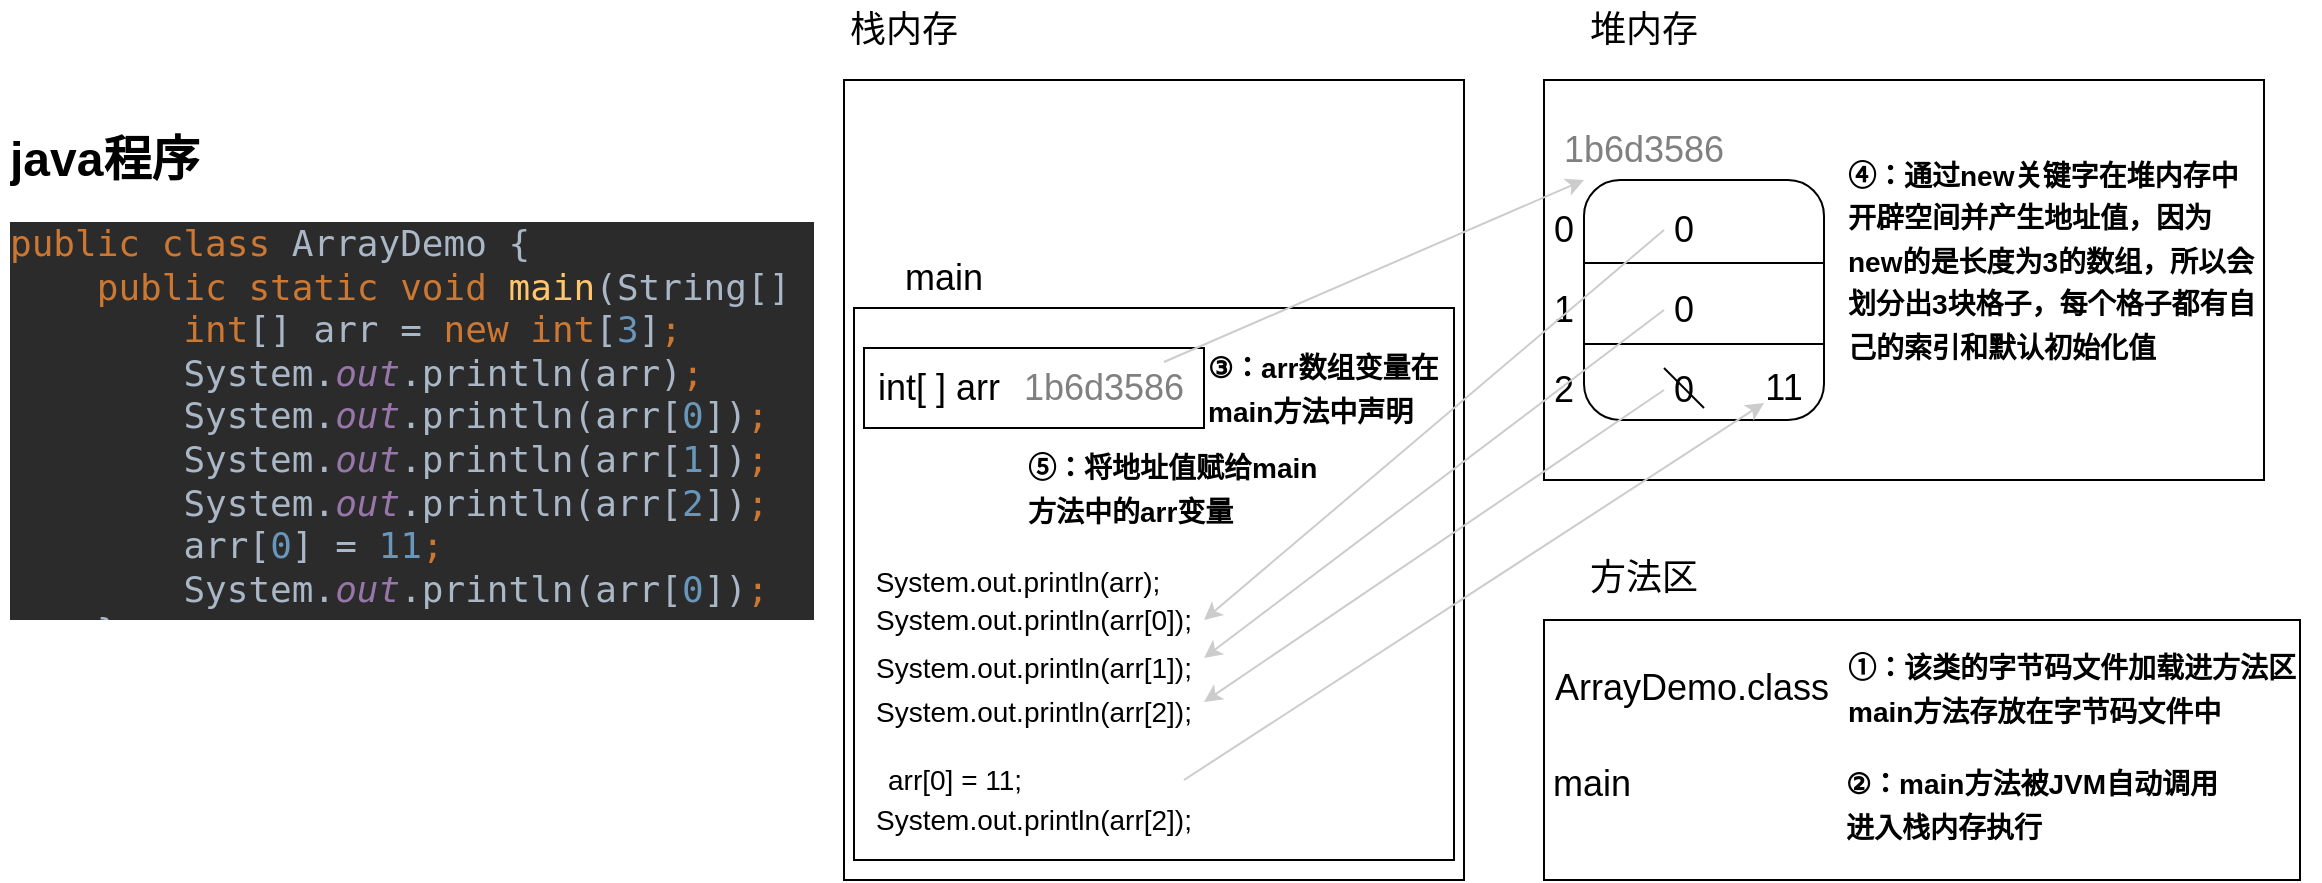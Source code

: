 <mxfile version="18.0.6" type="device"><diagram id="VHc-EmvWU9STBVbPcdpj" name="第 1 页"><mxGraphModel dx="1344" dy="891" grid="1" gridSize="10" guides="1" tooltips="1" connect="1" arrows="1" fold="1" page="1" pageScale="1" pageWidth="1169" pageHeight="1654" math="0" shadow="0"><root><mxCell id="0"/><mxCell id="1" parent="0"/><mxCell id="bOO3c0HOQjAMvqJF1Bze-1" value="" style="rounded=0;whiteSpace=wrap;html=1;" parent="1" vertex="1"><mxGeometry x="422" y="120" width="310" height="400" as="geometry"/></mxCell><mxCell id="bOO3c0HOQjAMvqJF1Bze-2" value="" style="rounded=0;whiteSpace=wrap;html=1;" parent="1" vertex="1"><mxGeometry x="772" y="120" width="360" height="200" as="geometry"/></mxCell><mxCell id="bOO3c0HOQjAMvqJF1Bze-3" value="" style="rounded=0;whiteSpace=wrap;html=1;" parent="1" vertex="1"><mxGeometry x="772" y="390" width="378" height="130" as="geometry"/></mxCell><mxCell id="bOO3c0HOQjAMvqJF1Bze-4" value="&lt;h1&gt;java程序&lt;/h1&gt;&lt;pre style=&quot;background-color: rgb(43, 43, 43); color: rgb(169, 183, 198); font-family: &amp;quot;JetBrains Mono&amp;quot;, monospace;&quot;&gt;&lt;font style=&quot;font-size: 18px;&quot;&gt;&lt;span style=&quot;color: rgb(204, 120, 50);&quot;&gt;public class &lt;/span&gt;ArrayDemo {&lt;br&gt;    &lt;span style=&quot;color: rgb(204, 120, 50);&quot;&gt;public static void &lt;/span&gt;&lt;span style=&quot;color: rgb(255, 198, 109);&quot;&gt;main&lt;/span&gt;(String[] args) {&lt;br&gt;        &lt;span style=&quot;color: rgb(204, 120, 50);&quot;&gt;int&lt;/span&gt;[] arr = &lt;span style=&quot;color: rgb(204, 120, 50);&quot;&gt;new int&lt;/span&gt;[&lt;span style=&quot;color: rgb(104, 151, 187);&quot;&gt;3&lt;/span&gt;]&lt;span style=&quot;color: rgb(204, 120, 50);&quot;&gt;;&lt;br&gt;&lt;/span&gt;&lt;span style=&quot;color: rgb(204, 120, 50);&quot;&gt;        &lt;/span&gt;System.&lt;span style=&quot;color: rgb(152, 118, 170); font-style: italic;&quot;&gt;out&lt;/span&gt;.println(arr)&lt;span style=&quot;color: rgb(204, 120, 50);&quot;&gt;;&lt;br&gt;&lt;/span&gt;&lt;span style=&quot;color: rgb(204, 120, 50);&quot;&gt;        &lt;/span&gt;System.&lt;span style=&quot;color: rgb(152, 118, 170); font-style: italic;&quot;&gt;out&lt;/span&gt;.println(arr[&lt;span style=&quot;color: rgb(104, 151, 187);&quot;&gt;0&lt;/span&gt;])&lt;span style=&quot;color: rgb(204, 120, 50);&quot;&gt;;&lt;br&gt;&lt;/span&gt;&lt;span style=&quot;color: rgb(204, 120, 50);&quot;&gt;        &lt;/span&gt;System.&lt;span style=&quot;color: rgb(152, 118, 170); font-style: italic;&quot;&gt;out&lt;/span&gt;.println(arr[&lt;span style=&quot;color: rgb(104, 151, 187);&quot;&gt;1&lt;/span&gt;])&lt;span style=&quot;color: rgb(204, 120, 50);&quot;&gt;;&lt;br&gt;&lt;/span&gt;&lt;span style=&quot;color: rgb(204, 120, 50);&quot;&gt;        &lt;/span&gt;System.&lt;span style=&quot;color: rgb(152, 118, 170); font-style: italic;&quot;&gt;out&lt;/span&gt;.println(arr[&lt;span style=&quot;color: rgb(104, 151, 187);&quot;&gt;2&lt;/span&gt;])&lt;span style=&quot;color: rgb(204, 120, 50);&quot;&gt;;&lt;br&gt;&lt;/span&gt;&lt;span style=&quot;color: rgb(204, 120, 50);&quot;&gt;        &lt;/span&gt;arr[&lt;span style=&quot;color: rgb(104, 151, 187);&quot;&gt;0&lt;/span&gt;] = &lt;span style=&quot;color: rgb(104, 151, 187);&quot;&gt;11&lt;/span&gt;&lt;span style=&quot;color: rgb(204, 120, 50);&quot;&gt;;&lt;br&gt;&lt;/span&gt;&lt;span style=&quot;color: rgb(204, 120, 50);&quot;&gt;        &lt;/span&gt;System.&lt;span style=&quot;color: rgb(152, 118, 170); font-style: italic;&quot;&gt;out&lt;/span&gt;.println(arr[&lt;span style=&quot;color: rgb(104, 151, 187);&quot;&gt;0&lt;/span&gt;])&lt;span style=&quot;color: rgb(204, 120, 50);&quot;&gt;;&lt;br&gt;&lt;/span&gt;&lt;span style=&quot;color: rgb(204, 120, 50);&quot;&gt;    &lt;/span&gt;}&lt;br&gt;}&lt;/font&gt;&lt;/pre&gt;" style="text;html=1;strokeColor=none;fillColor=none;spacing=5;spacingTop=-20;whiteSpace=wrap;overflow=hidden;rounded=0;" parent="1" vertex="1"><mxGeometry y="140" width="410" height="250" as="geometry"/></mxCell><mxCell id="bOO3c0HOQjAMvqJF1Bze-6" value="ArrayDemo.class" style="text;html=1;strokeColor=none;fillColor=none;align=center;verticalAlign=middle;whiteSpace=wrap;rounded=0;fontSize=18;" parent="1" vertex="1"><mxGeometry x="772" y="409" width="148" height="30" as="geometry"/></mxCell><mxCell id="bOO3c0HOQjAMvqJF1Bze-7" value="main" style="text;html=1;strokeColor=none;fillColor=none;align=center;verticalAlign=middle;whiteSpace=wrap;rounded=0;fontSize=18;" parent="1" vertex="1"><mxGeometry x="772" y="457" width="48" height="30" as="geometry"/></mxCell><mxCell id="bOO3c0HOQjAMvqJF1Bze-9" value="&lt;font style=&quot;font-size: 14px;&quot;&gt;&lt;b&gt;①：该类的字节码文件加载进方法区&lt;br&gt;&lt;/b&gt;&lt;/font&gt;&lt;div style=&quot;text-align: left;&quot;&gt;&lt;span style=&quot;background-color: initial;&quot;&gt;&lt;font style=&quot;font-size: 14px;&quot;&gt;&lt;b&gt;main方法存放在字节码文件中&lt;/b&gt;&lt;/font&gt;&lt;/span&gt;&lt;/div&gt;" style="text;html=1;strokeColor=none;fillColor=none;align=center;verticalAlign=middle;whiteSpace=wrap;rounded=0;fontSize=18;" parent="1" vertex="1"><mxGeometry x="912" y="399" width="248" height="50" as="geometry"/></mxCell><mxCell id="bOO3c0HOQjAMvqJF1Bze-10" value="&lt;font style=&quot;font-size: 14px;&quot;&gt;&lt;b&gt;②：main方法被JVM自动调用&lt;br&gt;&lt;/b&gt;&lt;/font&gt;&lt;div style=&quot;text-align: left;&quot;&gt;&lt;span style=&quot;background-color: initial;&quot;&gt;&lt;font style=&quot;font-size: 14px;&quot;&gt;&lt;b&gt;进入栈内存执行&lt;/b&gt;&lt;/font&gt;&lt;/span&gt;&lt;/div&gt;" style="text;html=1;strokeColor=none;fillColor=none;align=center;verticalAlign=middle;whiteSpace=wrap;rounded=0;fontSize=18;" parent="1" vertex="1"><mxGeometry x="892" y="457" width="248" height="50" as="geometry"/></mxCell><mxCell id="bOO3c0HOQjAMvqJF1Bze-11" value="" style="rounded=0;whiteSpace=wrap;html=1;fontSize=18;" parent="1" vertex="1"><mxGeometry x="427" y="234" width="300" height="276" as="geometry"/></mxCell><mxCell id="bOO3c0HOQjAMvqJF1Bze-12" value="main" style="text;html=1;strokeColor=none;fillColor=none;align=center;verticalAlign=middle;whiteSpace=wrap;rounded=0;fontSize=18;" parent="1" vertex="1"><mxGeometry x="442" y="204" width="60" height="30" as="geometry"/></mxCell><mxCell id="bOO3c0HOQjAMvqJF1Bze-13" value="" style="rounded=0;whiteSpace=wrap;html=1;fontSize=18;align=center;" parent="1" vertex="1"><mxGeometry x="432" y="254" width="170" height="40" as="geometry"/></mxCell><mxCell id="bOO3c0HOQjAMvqJF1Bze-14" value="int[ ] arr&amp;nbsp;" style="text;html=1;strokeColor=none;fillColor=none;align=center;verticalAlign=middle;whiteSpace=wrap;rounded=0;fontSize=18;" parent="1" vertex="1"><mxGeometry x="432" y="259" width="80" height="30" as="geometry"/></mxCell><mxCell id="bOO3c0HOQjAMvqJF1Bze-16" value="&lt;font style=&quot;font-size: 14px;&quot;&gt;&lt;b&gt;③：arr数组变量在main方法中声明&lt;/b&gt;&lt;/font&gt;" style="text;html=1;strokeColor=none;fillColor=none;align=left;verticalAlign=middle;whiteSpace=wrap;rounded=0;fontSize=18;" parent="1" vertex="1"><mxGeometry x="602" y="254" width="120" height="40" as="geometry"/></mxCell><mxCell id="bOO3c0HOQjAMvqJF1Bze-17" value="" style="rounded=1;whiteSpace=wrap;html=1;fontSize=18;" parent="1" vertex="1"><mxGeometry x="792" y="170" width="120" height="120" as="geometry"/></mxCell><mxCell id="bOO3c0HOQjAMvqJF1Bze-20" value="" style="endArrow=none;html=1;rounded=0;fontSize=18;entryX=1;entryY=0.75;entryDx=0;entryDy=0;exitX=0;exitY=0.75;exitDx=0;exitDy=0;" parent="1" edge="1"><mxGeometry width="50" height="50" relative="1" as="geometry"><mxPoint x="792" y="252" as="sourcePoint"/><mxPoint x="912" y="252" as="targetPoint"/></mxGeometry></mxCell><mxCell id="bOO3c0HOQjAMvqJF1Bze-21" value="" style="endArrow=none;html=1;rounded=0;fontSize=18;entryX=1;entryY=0.75;entryDx=0;entryDy=0;exitX=0;exitY=0.75;exitDx=0;exitDy=0;" parent="1" edge="1"><mxGeometry width="50" height="50" relative="1" as="geometry"><mxPoint x="792" y="211.5" as="sourcePoint"/><mxPoint x="912" y="211.5" as="targetPoint"/></mxGeometry></mxCell><mxCell id="bOO3c0HOQjAMvqJF1Bze-22" value="0" style="text;html=1;strokeColor=none;fillColor=none;align=center;verticalAlign=middle;whiteSpace=wrap;rounded=0;fontSize=18;" parent="1" vertex="1"><mxGeometry x="772" y="180" width="20" height="30" as="geometry"/></mxCell><mxCell id="bOO3c0HOQjAMvqJF1Bze-23" value="1" style="text;html=1;strokeColor=none;fillColor=none;align=center;verticalAlign=middle;whiteSpace=wrap;rounded=0;fontSize=18;" parent="1" vertex="1"><mxGeometry x="772" y="220" width="20" height="30" as="geometry"/></mxCell><mxCell id="bOO3c0HOQjAMvqJF1Bze-24" value="2" style="text;html=1;strokeColor=none;fillColor=none;align=center;verticalAlign=middle;whiteSpace=wrap;rounded=0;fontSize=18;" parent="1" vertex="1"><mxGeometry x="772" y="260" width="20" height="30" as="geometry"/></mxCell><mxCell id="bOO3c0HOQjAMvqJF1Bze-25" value="&lt;font color=&quot;#808080&quot;&gt;1b6d3586&lt;/font&gt;" style="text;html=1;strokeColor=none;fillColor=none;align=center;verticalAlign=middle;whiteSpace=wrap;rounded=0;fontSize=18;" parent="1" vertex="1"><mxGeometry x="792" y="140" width="60" height="30" as="geometry"/></mxCell><mxCell id="bOO3c0HOQjAMvqJF1Bze-26" value="&lt;font style=&quot;font-size: 14px;&quot;&gt;&lt;b&gt;④：通过new关键字在堆内存中开辟空间并产生地址值，因为new的是长度为3的数组，所以会划分出3块格子，每个格子都有自己的索引和默认初始化值&lt;/b&gt;&lt;/font&gt;" style="text;html=1;strokeColor=none;fillColor=none;align=left;verticalAlign=middle;whiteSpace=wrap;rounded=0;fontSize=18;" parent="1" vertex="1"><mxGeometry x="922" y="130" width="210" height="160" as="geometry"/></mxCell><mxCell id="bOO3c0HOQjAMvqJF1Bze-27" value="0" style="text;html=1;strokeColor=none;fillColor=none;align=center;verticalAlign=middle;whiteSpace=wrap;rounded=0;fontSize=18;" parent="1" vertex="1"><mxGeometry x="832" y="180" width="20" height="30" as="geometry"/></mxCell><mxCell id="bOO3c0HOQjAMvqJF1Bze-28" value="0" style="text;html=1;strokeColor=none;fillColor=none;align=center;verticalAlign=middle;whiteSpace=wrap;rounded=0;fontSize=18;" parent="1" vertex="1"><mxGeometry x="832" y="220" width="20" height="30" as="geometry"/></mxCell><mxCell id="bOO3c0HOQjAMvqJF1Bze-29" value="0" style="text;html=1;strokeColor=none;fillColor=none;align=center;verticalAlign=middle;whiteSpace=wrap;rounded=0;fontSize=18;" parent="1" vertex="1"><mxGeometry x="832" y="260" width="20" height="30" as="geometry"/></mxCell><mxCell id="bOO3c0HOQjAMvqJF1Bze-30" value="&lt;font color=&quot;#808080&quot;&gt;1b6d3586&lt;/font&gt;" style="text;html=1;strokeColor=none;fillColor=none;align=center;verticalAlign=middle;whiteSpace=wrap;rounded=0;fontSize=18;" parent="1" vertex="1"><mxGeometry x="522" y="259" width="60" height="30" as="geometry"/></mxCell><mxCell id="bOO3c0HOQjAMvqJF1Bze-31" value="" style="endArrow=classic;html=1;rounded=0;fontSize=14;entryX=0;entryY=1;entryDx=0;entryDy=0;strokeColor=#CCCCCC;" parent="1" source="bOO3c0HOQjAMvqJF1Bze-30" target="bOO3c0HOQjAMvqJF1Bze-25" edge="1"><mxGeometry width="50" height="50" relative="1" as="geometry"><mxPoint x="582" y="380" as="sourcePoint"/><mxPoint x="632" y="330" as="targetPoint"/></mxGeometry></mxCell><mxCell id="bOO3c0HOQjAMvqJF1Bze-32" value="&lt;span style=&quot;font-size: 14px;&quot;&gt;&lt;b&gt;⑤：将地址值赋给main方法中的arr变量&lt;/b&gt;&lt;/span&gt;" style="text;html=1;strokeColor=none;fillColor=none;align=left;verticalAlign=middle;whiteSpace=wrap;rounded=0;fontSize=18;" parent="1" vertex="1"><mxGeometry x="512" y="304" width="150" height="40" as="geometry"/></mxCell><mxCell id="bOO3c0HOQjAMvqJF1Bze-33" value="System.out.println(arr);" style="text;html=1;strokeColor=none;fillColor=none;align=center;verticalAlign=middle;whiteSpace=wrap;rounded=0;fontSize=14;" parent="1" vertex="1"><mxGeometry x="428" y="358" width="162" height="26" as="geometry"/></mxCell><mxCell id="bOO3c0HOQjAMvqJF1Bze-34" value="System.out.println(arr[0]);" style="text;html=1;strokeColor=none;fillColor=none;align=center;verticalAlign=middle;whiteSpace=wrap;rounded=0;fontSize=14;" parent="1" vertex="1"><mxGeometry x="432" y="378" width="170" height="24" as="geometry"/></mxCell><mxCell id="bOO3c0HOQjAMvqJF1Bze-35" value="System.out.println(arr[1]);" style="text;html=1;strokeColor=none;fillColor=none;align=center;verticalAlign=middle;whiteSpace=wrap;rounded=0;fontSize=14;" parent="1" vertex="1"><mxGeometry x="432" y="404" width="170" height="20" as="geometry"/></mxCell><mxCell id="bOO3c0HOQjAMvqJF1Bze-36" value="System.out.println(arr[2]);" style="text;html=1;strokeColor=none;fillColor=none;align=center;verticalAlign=middle;whiteSpace=wrap;rounded=0;fontSize=14;" parent="1" vertex="1"><mxGeometry x="432" y="426" width="170" height="20" as="geometry"/></mxCell><mxCell id="bOO3c0HOQjAMvqJF1Bze-37" value="arr[0] = 11;" style="text;html=1;strokeColor=none;fillColor=none;align=left;verticalAlign=middle;whiteSpace=wrap;rounded=0;fontSize=14;" parent="1" vertex="1"><mxGeometry x="442" y="460" width="150" height="20" as="geometry"/></mxCell><mxCell id="bOO3c0HOQjAMvqJF1Bze-38" value="" style="endArrow=classic;html=1;rounded=0;fontSize=14;entryX=1;entryY=0.5;entryDx=0;entryDy=0;exitX=0;exitY=0.5;exitDx=0;exitDy=0;strokeColor=#CCCCCC;" parent="1" source="bOO3c0HOQjAMvqJF1Bze-27" target="bOO3c0HOQjAMvqJF1Bze-34" edge="1"><mxGeometry width="50" height="50" relative="1" as="geometry"><mxPoint x="862" y="70" as="sourcePoint"/><mxPoint x="912" y="20" as="targetPoint"/></mxGeometry></mxCell><mxCell id="bOO3c0HOQjAMvqJF1Bze-39" value="" style="endArrow=classic;html=1;rounded=0;fontSize=14;entryX=1;entryY=0.25;entryDx=0;entryDy=0;exitX=0;exitY=0.5;exitDx=0;exitDy=0;strokeColor=#CCCCCC;" parent="1" source="bOO3c0HOQjAMvqJF1Bze-28" target="bOO3c0HOQjAMvqJF1Bze-35" edge="1"><mxGeometry width="50" height="50" relative="1" as="geometry"><mxPoint x="836" y="223.5" as="sourcePoint"/><mxPoint x="596" y="424.5" as="targetPoint"/></mxGeometry></mxCell><mxCell id="bOO3c0HOQjAMvqJF1Bze-40" value="" style="endArrow=classic;html=1;rounded=0;fontSize=14;entryX=1;entryY=0.25;entryDx=0;entryDy=0;exitX=0;exitY=0.5;exitDx=0;exitDy=0;strokeColor=#CCCCCC;" parent="1" source="bOO3c0HOQjAMvqJF1Bze-29" target="bOO3c0HOQjAMvqJF1Bze-36" edge="1"><mxGeometry width="50" height="50" relative="1" as="geometry"><mxPoint x="842" y="250" as="sourcePoint"/><mxPoint x="602" y="451" as="targetPoint"/></mxGeometry></mxCell><mxCell id="bOO3c0HOQjAMvqJF1Bze-41" value="" style="endArrow=classic;html=1;rounded=0;fontSize=14;entryX=0;entryY=0.75;entryDx=0;entryDy=0;exitX=1;exitY=0.5;exitDx=0;exitDy=0;strokeColor=#CCCCCC;" parent="1" source="bOO3c0HOQjAMvqJF1Bze-37" target="bOO3c0HOQjAMvqJF1Bze-42" edge="1"><mxGeometry width="50" height="50" relative="1" as="geometry"><mxPoint x="552" y="520" as="sourcePoint"/><mxPoint x="602" y="470" as="targetPoint"/></mxGeometry></mxCell><mxCell id="bOO3c0HOQjAMvqJF1Bze-42" value="11" style="text;html=1;strokeColor=none;fillColor=none;align=center;verticalAlign=middle;whiteSpace=wrap;rounded=0;fontSize=18;" parent="1" vertex="1"><mxGeometry x="882" y="259" width="20" height="30" as="geometry"/></mxCell><mxCell id="bOO3c0HOQjAMvqJF1Bze-43" value="" style="endArrow=none;html=1;rounded=0;fontSize=14;" parent="1" edge="1"><mxGeometry width="50" height="50" relative="1" as="geometry"><mxPoint x="832" y="264" as="sourcePoint"/><mxPoint x="852" y="284" as="targetPoint"/></mxGeometry></mxCell><mxCell id="bOO3c0HOQjAMvqJF1Bze-44" value="System.out.println(arr[2]);" style="text;html=1;strokeColor=none;fillColor=none;align=center;verticalAlign=middle;whiteSpace=wrap;rounded=0;fontSize=14;" parent="1" vertex="1"><mxGeometry x="432" y="480" width="170" height="20" as="geometry"/></mxCell><mxCell id="1vRRi67QmHMrQS42TaK4-1" value="&lt;font style=&quot;font-size: 18px;&quot;&gt;栈内存&lt;/font&gt;" style="text;html=1;strokeColor=none;fillColor=none;align=center;verticalAlign=middle;whiteSpace=wrap;rounded=0;" vertex="1" parent="1"><mxGeometry x="422" y="80" width="60" height="30" as="geometry"/></mxCell><mxCell id="1vRRi67QmHMrQS42TaK4-2" value="&lt;font style=&quot;font-size: 18px;&quot;&gt;堆内存&lt;/font&gt;" style="text;html=1;strokeColor=none;fillColor=none;align=center;verticalAlign=middle;whiteSpace=wrap;rounded=0;" vertex="1" parent="1"><mxGeometry x="792" y="80" width="60" height="30" as="geometry"/></mxCell><mxCell id="1vRRi67QmHMrQS42TaK4-3" value="&lt;span style=&quot;font-size: 18px;&quot;&gt;方法区&lt;/span&gt;" style="text;html=1;strokeColor=none;fillColor=none;align=center;verticalAlign=middle;whiteSpace=wrap;rounded=0;" vertex="1" parent="1"><mxGeometry x="792" y="354" width="60" height="30" as="geometry"/></mxCell></root></mxGraphModel></diagram></mxfile>
